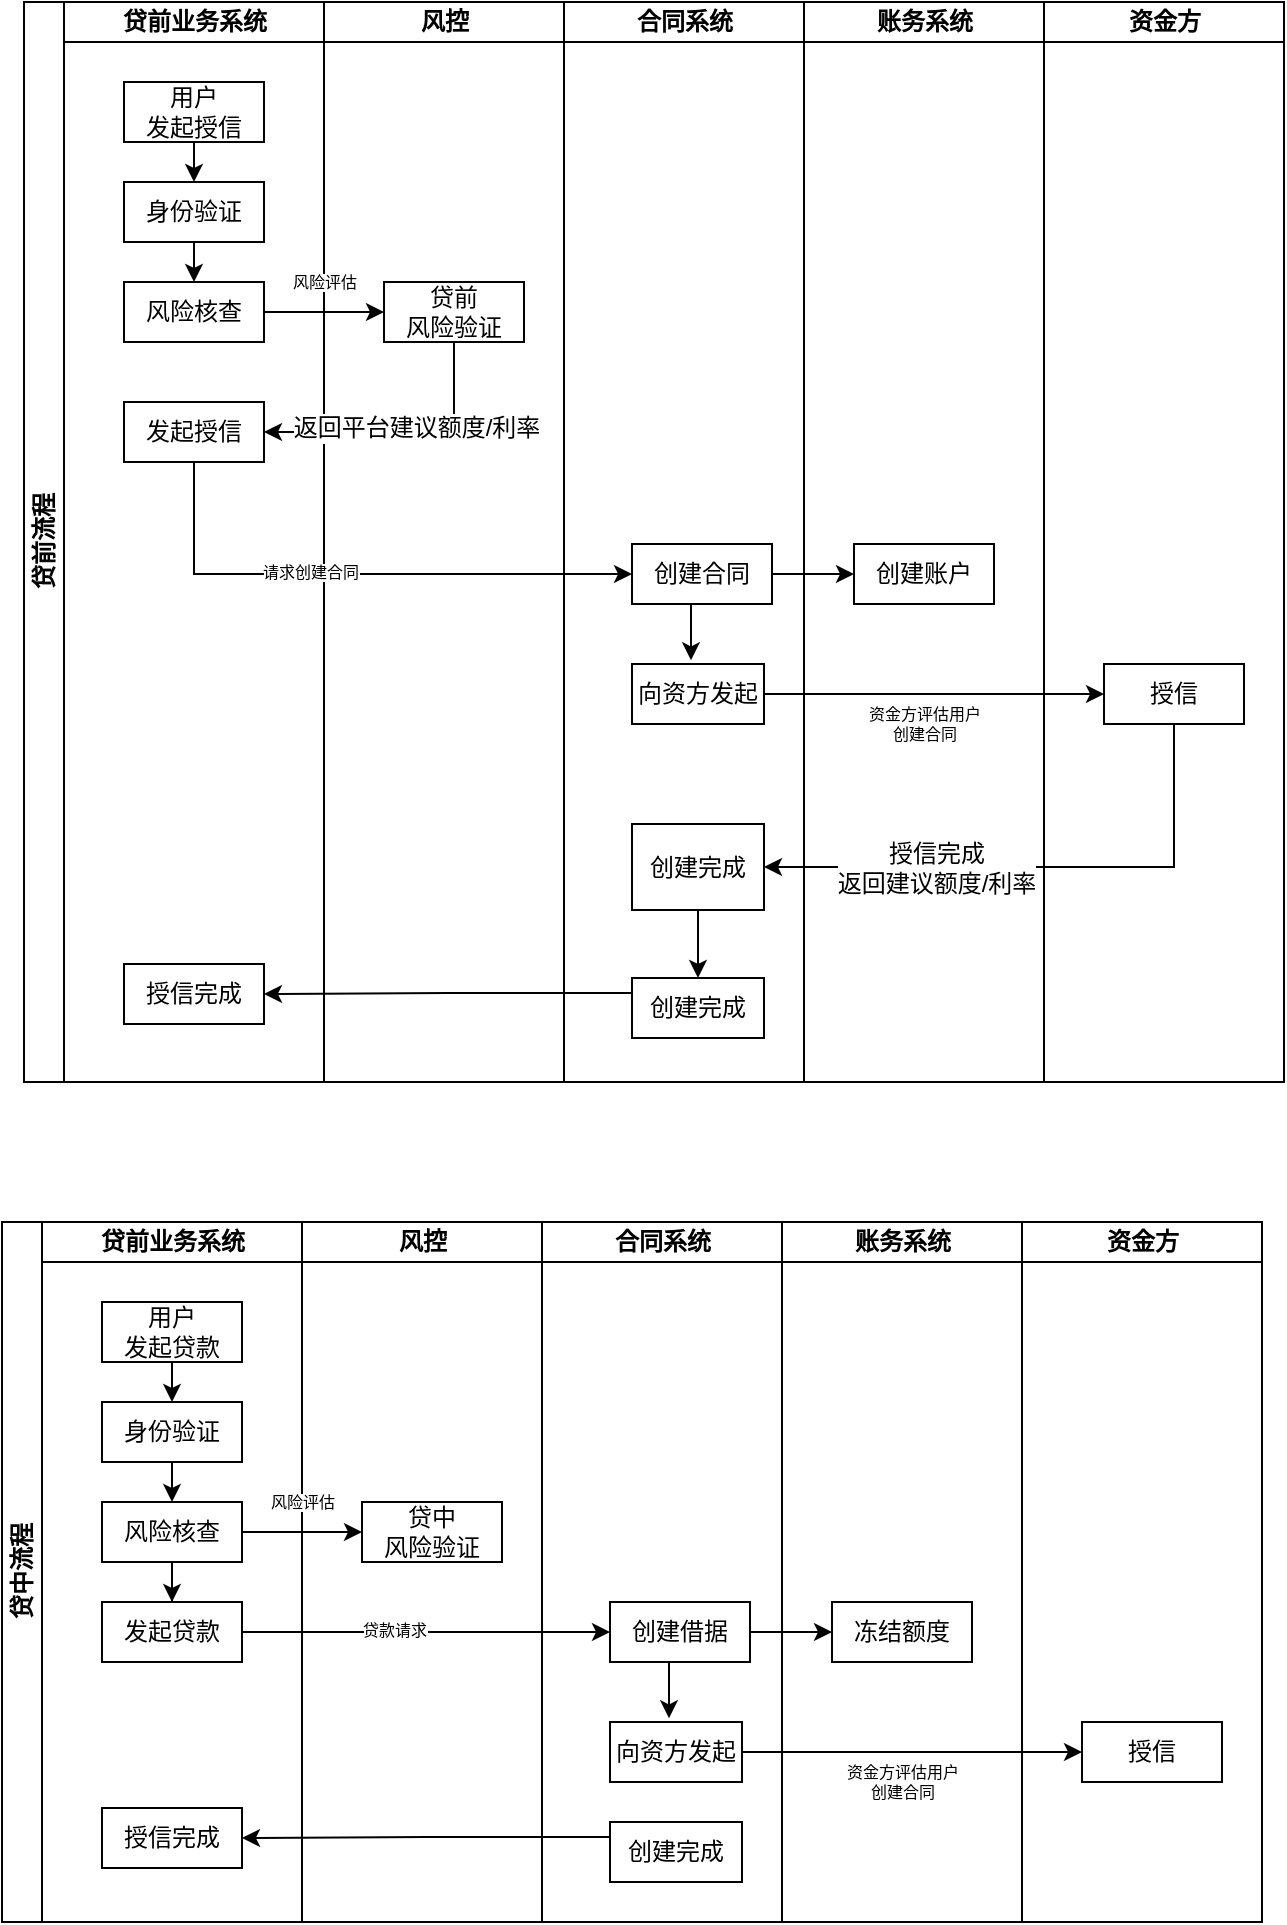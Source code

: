 <mxfile version="12.9.4" type="github">
  <diagram id="pQbSXTKy-mhwdIOJWXm_" name="第 1 页">
    <mxGraphModel dx="1422" dy="762" grid="1" gridSize="10" guides="1" tooltips="1" connect="1" arrows="1" fold="1" page="1" pageScale="1" pageWidth="827" pageHeight="1169" math="0" shadow="0">
      <root>
        <mxCell id="0" />
        <mxCell id="1" parent="0" />
        <mxCell id="wN9l5T7bKttlChdMxks--5" value="贷前流程" style="swimlane;html=1;childLayout=stackLayout;resizeParent=1;resizeParentMax=0;startSize=20;horizontal=0;horizontalStack=1;" parent="1" vertex="1">
          <mxGeometry x="110" y="10" width="630" height="540" as="geometry" />
        </mxCell>
        <mxCell id="wN9l5T7bKttlChdMxks--6" value="贷前业务系统" style="swimlane;html=1;startSize=20;" parent="wN9l5T7bKttlChdMxks--5" vertex="1">
          <mxGeometry x="20" width="130" height="540" as="geometry" />
        </mxCell>
        <mxCell id="wN9l5T7bKttlChdMxks--24" value="风险核查" style="rounded=0;whiteSpace=wrap;html=1;" parent="wN9l5T7bKttlChdMxks--6" vertex="1">
          <mxGeometry x="30" y="140" width="70" height="30" as="geometry" />
        </mxCell>
        <mxCell id="wN9l5T7bKttlChdMxks--27" style="edgeStyle=orthogonalEdgeStyle;rounded=0;orthogonalLoop=1;jettySize=auto;html=1;exitX=0.5;exitY=1;exitDx=0;exitDy=0;entryX=0.5;entryY=0;entryDx=0;entryDy=0;fontSize=8;" parent="wN9l5T7bKttlChdMxks--6" source="wN9l5T7bKttlChdMxks--14" target="wN9l5T7bKttlChdMxks--24" edge="1">
          <mxGeometry relative="1" as="geometry" />
        </mxCell>
        <mxCell id="wN9l5T7bKttlChdMxks--14" value="身份验证" style="rounded=0;whiteSpace=wrap;html=1;" parent="wN9l5T7bKttlChdMxks--6" vertex="1">
          <mxGeometry x="30" y="90" width="70" height="30" as="geometry" />
        </mxCell>
        <mxCell id="wN9l5T7bKttlChdMxks--21" style="edgeStyle=orthogonalEdgeStyle;rounded=0;orthogonalLoop=1;jettySize=auto;html=1;exitX=0.5;exitY=1;exitDx=0;exitDy=0;entryX=0.5;entryY=0;entryDx=0;entryDy=0;fontSize=8;" parent="wN9l5T7bKttlChdMxks--6" source="wN9l5T7bKttlChdMxks--11" target="wN9l5T7bKttlChdMxks--14" edge="1">
          <mxGeometry relative="1" as="geometry" />
        </mxCell>
        <mxCell id="wN9l5T7bKttlChdMxks--11" value="用户&lt;br&gt;发起授信" style="rounded=0;whiteSpace=wrap;html=1;" parent="wN9l5T7bKttlChdMxks--6" vertex="1">
          <mxGeometry x="30" y="40" width="70" height="30" as="geometry" />
        </mxCell>
        <mxCell id="NFReUXaRawRJMiUW7v5Y-27" value="授信完成" style="rounded=0;whiteSpace=wrap;html=1;" parent="wN9l5T7bKttlChdMxks--6" vertex="1">
          <mxGeometry x="30" y="481" width="70" height="30" as="geometry" />
        </mxCell>
        <mxCell id="H9sjeu-FvnLb2K0w9W8j-12" value="发起授信" style="rounded=0;whiteSpace=wrap;html=1;" vertex="1" parent="wN9l5T7bKttlChdMxks--6">
          <mxGeometry x="30" y="200" width="70" height="30" as="geometry" />
        </mxCell>
        <mxCell id="wN9l5T7bKttlChdMxks--7" value="风控" style="swimlane;html=1;startSize=20;" parent="wN9l5T7bKttlChdMxks--5" vertex="1">
          <mxGeometry x="150" width="120" height="540" as="geometry" />
        </mxCell>
        <mxCell id="wN9l5T7bKttlChdMxks--18" value="贷前&lt;br&gt;风险验证" style="rounded=0;whiteSpace=wrap;html=1;" parent="wN9l5T7bKttlChdMxks--7" vertex="1">
          <mxGeometry x="30" y="140" width="70" height="30" as="geometry" />
        </mxCell>
        <mxCell id="wN9l5T7bKttlChdMxks--8" value="合同系统" style="swimlane;html=1;startSize=20;" parent="wN9l5T7bKttlChdMxks--5" vertex="1">
          <mxGeometry x="270" width="120" height="540" as="geometry" />
        </mxCell>
        <mxCell id="NFReUXaRawRJMiUW7v5Y-26" value="创建完成" style="rounded=0;whiteSpace=wrap;html=1;" parent="wN9l5T7bKttlChdMxks--8" vertex="1">
          <mxGeometry x="34" y="488" width="66" height="30" as="geometry" />
        </mxCell>
        <mxCell id="wN9l5T7bKttlChdMxks--47" value="向资方发起" style="rounded=0;whiteSpace=wrap;html=1;" parent="wN9l5T7bKttlChdMxks--8" vertex="1">
          <mxGeometry x="34" y="331" width="66" height="30" as="geometry" />
        </mxCell>
        <mxCell id="wN9l5T7bKttlChdMxks--49" style="edgeStyle=orthogonalEdgeStyle;rounded=0;orthogonalLoop=1;jettySize=auto;html=1;exitX=0.5;exitY=1;exitDx=0;exitDy=0;entryX=0.447;entryY=-0.062;entryDx=0;entryDy=0;entryPerimeter=0;fontSize=8;" parent="wN9l5T7bKttlChdMxks--8" source="wN9l5T7bKttlChdMxks--42" target="wN9l5T7bKttlChdMxks--47" edge="1">
          <mxGeometry relative="1" as="geometry" />
        </mxCell>
        <mxCell id="wN9l5T7bKttlChdMxks--42" value="创建合同" style="rounded=0;whiteSpace=wrap;html=1;" parent="wN9l5T7bKttlChdMxks--8" vertex="1">
          <mxGeometry x="34" y="271" width="70" height="30" as="geometry" />
        </mxCell>
        <mxCell id="H9sjeu-FvnLb2K0w9W8j-9" style="edgeStyle=orthogonalEdgeStyle;rounded=0;orthogonalLoop=1;jettySize=auto;html=1;exitX=0.5;exitY=1;exitDx=0;exitDy=0;entryX=0.5;entryY=0;entryDx=0;entryDy=0;" edge="1" parent="wN9l5T7bKttlChdMxks--8" source="H9sjeu-FvnLb2K0w9W8j-1" target="NFReUXaRawRJMiUW7v5Y-26">
          <mxGeometry relative="1" as="geometry" />
        </mxCell>
        <mxCell id="H9sjeu-FvnLb2K0w9W8j-1" value="创建完成" style="rounded=0;whiteSpace=wrap;html=1;" vertex="1" parent="wN9l5T7bKttlChdMxks--8">
          <mxGeometry x="34" y="411" width="66" height="43" as="geometry" />
        </mxCell>
        <mxCell id="NFReUXaRawRJMiUW7v5Y-28" style="edgeStyle=orthogonalEdgeStyle;rounded=0;orthogonalLoop=1;jettySize=auto;html=1;exitX=0;exitY=0.25;exitDx=0;exitDy=0;entryX=1;entryY=0.5;entryDx=0;entryDy=0;fontSize=8;" parent="wN9l5T7bKttlChdMxks--5" source="NFReUXaRawRJMiUW7v5Y-26" target="NFReUXaRawRJMiUW7v5Y-27" edge="1">
          <mxGeometry relative="1" as="geometry" />
        </mxCell>
        <mxCell id="wN9l5T7bKttlChdMxks--43" style="edgeStyle=orthogonalEdgeStyle;rounded=0;orthogonalLoop=1;jettySize=auto;html=1;exitX=0.5;exitY=1;exitDx=0;exitDy=0;entryX=0;entryY=0.5;entryDx=0;entryDy=0;fontSize=8;" parent="wN9l5T7bKttlChdMxks--5" source="H9sjeu-FvnLb2K0w9W8j-12" target="wN9l5T7bKttlChdMxks--42" edge="1">
          <mxGeometry relative="1" as="geometry">
            <mxPoint x="120" y="286" as="sourcePoint" />
          </mxGeometry>
        </mxCell>
        <mxCell id="wN9l5T7bKttlChdMxks--51" value="请求创建合同" style="text;html=1;align=center;verticalAlign=middle;resizable=0;points=[];labelBackgroundColor=#ffffff;fontSize=8;" parent="wN9l5T7bKttlChdMxks--43" vertex="1" connectable="0">
          <mxGeometry x="-0.175" y="1" relative="1" as="geometry">
            <mxPoint as="offset" />
          </mxGeometry>
        </mxCell>
        <mxCell id="wN9l5T7bKttlChdMxks--46" style="edgeStyle=orthogonalEdgeStyle;rounded=0;orthogonalLoop=1;jettySize=auto;html=1;exitX=1;exitY=0.5;exitDx=0;exitDy=0;entryX=0;entryY=0.5;entryDx=0;entryDy=0;fontSize=8;" parent="wN9l5T7bKttlChdMxks--5" source="wN9l5T7bKttlChdMxks--42" target="wN9l5T7bKttlChdMxks--45" edge="1">
          <mxGeometry relative="1" as="geometry" />
        </mxCell>
        <mxCell id="wN9l5T7bKttlChdMxks--50" style="edgeStyle=orthogonalEdgeStyle;rounded=0;orthogonalLoop=1;jettySize=auto;html=1;exitX=1;exitY=0.5;exitDx=0;exitDy=0;entryX=0;entryY=0.5;entryDx=0;entryDy=0;fontSize=8;" parent="wN9l5T7bKttlChdMxks--5" source="wN9l5T7bKttlChdMxks--47" target="wN9l5T7bKttlChdMxks--48" edge="1">
          <mxGeometry relative="1" as="geometry" />
        </mxCell>
        <mxCell id="NFReUXaRawRJMiUW7v5Y-29" value="资金方评估用户&lt;br&gt;创建合同" style="text;html=1;align=center;verticalAlign=middle;resizable=0;points=[];labelBackgroundColor=#ffffff;fontSize=8;" parent="wN9l5T7bKttlChdMxks--50" vertex="1" connectable="0">
          <mxGeometry x="-0.136" y="-2" relative="1" as="geometry">
            <mxPoint x="6.21" y="13" as="offset" />
          </mxGeometry>
        </mxCell>
        <mxCell id="H9sjeu-FvnLb2K0w9W8j-10" style="edgeStyle=orthogonalEdgeStyle;rounded=0;orthogonalLoop=1;jettySize=auto;html=1;exitX=0.5;exitY=1;exitDx=0;exitDy=0;entryX=1;entryY=0.5;entryDx=0;entryDy=0;" edge="1" parent="wN9l5T7bKttlChdMxks--5" source="wN9l5T7bKttlChdMxks--48" target="H9sjeu-FvnLb2K0w9W8j-1">
          <mxGeometry relative="1" as="geometry" />
        </mxCell>
        <mxCell id="H9sjeu-FvnLb2K0w9W8j-11" value="授信完成&lt;br&gt;返回建议额度/利率" style="text;html=1;align=center;verticalAlign=middle;resizable=0;points=[];labelBackgroundColor=#ffffff;" vertex="1" connectable="0" parent="H9sjeu-FvnLb2K0w9W8j-10">
          <mxGeometry x="0.378" y="1" relative="1" as="geometry">
            <mxPoint y="-1" as="offset" />
          </mxGeometry>
        </mxCell>
        <mxCell id="wN9l5T7bKttlChdMxks--9" value="账务系统" style="swimlane;html=1;startSize=20;" parent="wN9l5T7bKttlChdMxks--5" vertex="1">
          <mxGeometry x="390" width="120" height="540" as="geometry" />
        </mxCell>
        <mxCell id="wN9l5T7bKttlChdMxks--45" value="创建账户" style="rounded=0;whiteSpace=wrap;html=1;" parent="wN9l5T7bKttlChdMxks--9" vertex="1">
          <mxGeometry x="25" y="271" width="70" height="30" as="geometry" />
        </mxCell>
        <mxCell id="wN9l5T7bKttlChdMxks--44" value="资金方" style="swimlane;html=1;startSize=20;" parent="wN9l5T7bKttlChdMxks--5" vertex="1">
          <mxGeometry x="510" width="120" height="540" as="geometry" />
        </mxCell>
        <mxCell id="wN9l5T7bKttlChdMxks--48" value="授信" style="rounded=0;whiteSpace=wrap;html=1;" parent="wN9l5T7bKttlChdMxks--44" vertex="1">
          <mxGeometry x="30" y="331" width="70" height="30" as="geometry" />
        </mxCell>
        <mxCell id="wN9l5T7bKttlChdMxks--19" style="edgeStyle=orthogonalEdgeStyle;rounded=0;orthogonalLoop=1;jettySize=auto;html=1;exitX=1;exitY=0.5;exitDx=0;exitDy=0;entryX=0;entryY=0.5;entryDx=0;entryDy=0;" parent="wN9l5T7bKttlChdMxks--5" source="wN9l5T7bKttlChdMxks--24" target="wN9l5T7bKttlChdMxks--18" edge="1">
          <mxGeometry relative="1" as="geometry" />
        </mxCell>
        <mxCell id="wN9l5T7bKttlChdMxks--20" value="风险评估" style="text;html=1;align=center;verticalAlign=middle;resizable=0;points=[];labelBackgroundColor=#ffffff;fontSize=8;" parent="wN9l5T7bKttlChdMxks--19" vertex="1" connectable="0">
          <mxGeometry x="-0.263" relative="1" as="geometry">
            <mxPoint x="7.71" y="-15" as="offset" />
          </mxGeometry>
        </mxCell>
        <mxCell id="H9sjeu-FvnLb2K0w9W8j-15" style="edgeStyle=orthogonalEdgeStyle;rounded=0;orthogonalLoop=1;jettySize=auto;html=1;exitX=0.5;exitY=1;exitDx=0;exitDy=0;entryX=1;entryY=0.5;entryDx=0;entryDy=0;" edge="1" parent="wN9l5T7bKttlChdMxks--5" source="wN9l5T7bKttlChdMxks--18" target="H9sjeu-FvnLb2K0w9W8j-12">
          <mxGeometry relative="1" as="geometry" />
        </mxCell>
        <mxCell id="H9sjeu-FvnLb2K0w9W8j-17" value="返回平台建议额度/利率" style="text;html=1;align=center;verticalAlign=middle;resizable=0;points=[];labelBackgroundColor=#ffffff;" vertex="1" connectable="0" parent="H9sjeu-FvnLb2K0w9W8j-15">
          <mxGeometry x="-0.386" y="-19" relative="1" as="geometry">
            <mxPoint as="offset" />
          </mxGeometry>
        </mxCell>
        <mxCell id="NFReUXaRawRJMiUW7v5Y-30" value="贷中流程" style="swimlane;html=1;childLayout=stackLayout;resizeParent=1;resizeParentMax=0;startSize=20;horizontal=0;horizontalStack=1;" parent="1" vertex="1">
          <mxGeometry x="99" y="620" width="630" height="350" as="geometry" />
        </mxCell>
        <mxCell id="NFReUXaRawRJMiUW7v5Y-31" value="贷前业务系统" style="swimlane;html=1;startSize=20;" parent="NFReUXaRawRJMiUW7v5Y-30" vertex="1">
          <mxGeometry x="20" width="130" height="350" as="geometry" />
        </mxCell>
        <mxCell id="NFReUXaRawRJMiUW7v5Y-32" value="授信完成" style="rounded=0;whiteSpace=wrap;html=1;" parent="NFReUXaRawRJMiUW7v5Y-31" vertex="1">
          <mxGeometry x="30" y="293" width="70" height="30" as="geometry" />
        </mxCell>
        <mxCell id="NFReUXaRawRJMiUW7v5Y-59" style="edgeStyle=orthogonalEdgeStyle;rounded=0;orthogonalLoop=1;jettySize=auto;html=1;exitX=0.5;exitY=1;exitDx=0;exitDy=0;fontSize=8;" parent="NFReUXaRawRJMiUW7v5Y-31" source="NFReUXaRawRJMiUW7v5Y-33" target="NFReUXaRawRJMiUW7v5Y-38" edge="1">
          <mxGeometry relative="1" as="geometry" />
        </mxCell>
        <mxCell id="NFReUXaRawRJMiUW7v5Y-33" value="风险核查" style="rounded=0;whiteSpace=wrap;html=1;" parent="NFReUXaRawRJMiUW7v5Y-31" vertex="1">
          <mxGeometry x="30" y="140" width="70" height="30" as="geometry" />
        </mxCell>
        <mxCell id="NFReUXaRawRJMiUW7v5Y-34" style="edgeStyle=orthogonalEdgeStyle;rounded=0;orthogonalLoop=1;jettySize=auto;html=1;exitX=0.5;exitY=1;exitDx=0;exitDy=0;entryX=0.5;entryY=0;entryDx=0;entryDy=0;fontSize=8;" parent="NFReUXaRawRJMiUW7v5Y-31" source="NFReUXaRawRJMiUW7v5Y-35" target="NFReUXaRawRJMiUW7v5Y-33" edge="1">
          <mxGeometry relative="1" as="geometry" />
        </mxCell>
        <mxCell id="NFReUXaRawRJMiUW7v5Y-35" value="身份验证" style="rounded=0;whiteSpace=wrap;html=1;" parent="NFReUXaRawRJMiUW7v5Y-31" vertex="1">
          <mxGeometry x="30" y="90" width="70" height="30" as="geometry" />
        </mxCell>
        <mxCell id="NFReUXaRawRJMiUW7v5Y-36" style="edgeStyle=orthogonalEdgeStyle;rounded=0;orthogonalLoop=1;jettySize=auto;html=1;exitX=0.5;exitY=1;exitDx=0;exitDy=0;entryX=0.5;entryY=0;entryDx=0;entryDy=0;fontSize=8;" parent="NFReUXaRawRJMiUW7v5Y-31" source="NFReUXaRawRJMiUW7v5Y-37" target="NFReUXaRawRJMiUW7v5Y-35" edge="1">
          <mxGeometry relative="1" as="geometry" />
        </mxCell>
        <mxCell id="NFReUXaRawRJMiUW7v5Y-37" value="用户&lt;br&gt;发起贷款" style="rounded=0;whiteSpace=wrap;html=1;" parent="NFReUXaRawRJMiUW7v5Y-31" vertex="1">
          <mxGeometry x="30" y="40" width="70" height="30" as="geometry" />
        </mxCell>
        <mxCell id="NFReUXaRawRJMiUW7v5Y-38" value="发起贷款" style="rounded=0;whiteSpace=wrap;html=1;" parent="NFReUXaRawRJMiUW7v5Y-31" vertex="1">
          <mxGeometry x="30" y="190" width="70" height="30" as="geometry" />
        </mxCell>
        <mxCell id="NFReUXaRawRJMiUW7v5Y-39" value="风控" style="swimlane;html=1;startSize=20;" parent="NFReUXaRawRJMiUW7v5Y-30" vertex="1">
          <mxGeometry x="150" width="120" height="350" as="geometry" />
        </mxCell>
        <mxCell id="NFReUXaRawRJMiUW7v5Y-40" value="贷中&lt;br&gt;风险验证" style="rounded=0;whiteSpace=wrap;html=1;" parent="NFReUXaRawRJMiUW7v5Y-39" vertex="1">
          <mxGeometry x="30" y="140" width="70" height="30" as="geometry" />
        </mxCell>
        <mxCell id="NFReUXaRawRJMiUW7v5Y-41" value="合同系统" style="swimlane;html=1;startSize=20;" parent="NFReUXaRawRJMiUW7v5Y-30" vertex="1">
          <mxGeometry x="270" width="120" height="350" as="geometry" />
        </mxCell>
        <mxCell id="NFReUXaRawRJMiUW7v5Y-42" value="创建完成" style="rounded=0;whiteSpace=wrap;html=1;" parent="NFReUXaRawRJMiUW7v5Y-41" vertex="1">
          <mxGeometry x="34" y="300" width="66" height="30" as="geometry" />
        </mxCell>
        <mxCell id="NFReUXaRawRJMiUW7v5Y-43" value="向资方发起" style="rounded=0;whiteSpace=wrap;html=1;" parent="NFReUXaRawRJMiUW7v5Y-41" vertex="1">
          <mxGeometry x="34" y="250" width="66" height="30" as="geometry" />
        </mxCell>
        <mxCell id="NFReUXaRawRJMiUW7v5Y-44" style="edgeStyle=orthogonalEdgeStyle;rounded=0;orthogonalLoop=1;jettySize=auto;html=1;exitX=0.5;exitY=1;exitDx=0;exitDy=0;entryX=0.447;entryY=-0.062;entryDx=0;entryDy=0;entryPerimeter=0;fontSize=8;" parent="NFReUXaRawRJMiUW7v5Y-41" source="NFReUXaRawRJMiUW7v5Y-45" target="NFReUXaRawRJMiUW7v5Y-43" edge="1">
          <mxGeometry relative="1" as="geometry" />
        </mxCell>
        <mxCell id="NFReUXaRawRJMiUW7v5Y-45" value="创建借据" style="rounded=0;whiteSpace=wrap;html=1;" parent="NFReUXaRawRJMiUW7v5Y-41" vertex="1">
          <mxGeometry x="34" y="190" width="70" height="30" as="geometry" />
        </mxCell>
        <mxCell id="NFReUXaRawRJMiUW7v5Y-46" value="账务系统" style="swimlane;html=1;startSize=20;" parent="NFReUXaRawRJMiUW7v5Y-30" vertex="1">
          <mxGeometry x="390" width="120" height="350" as="geometry" />
        </mxCell>
        <mxCell id="NFReUXaRawRJMiUW7v5Y-47" value="冻结额度" style="rounded=0;whiteSpace=wrap;html=1;" parent="NFReUXaRawRJMiUW7v5Y-46" vertex="1">
          <mxGeometry x="25" y="190" width="70" height="30" as="geometry" />
        </mxCell>
        <mxCell id="NFReUXaRawRJMiUW7v5Y-48" value="资金方" style="swimlane;html=1;startSize=20;" parent="NFReUXaRawRJMiUW7v5Y-30" vertex="1">
          <mxGeometry x="510" width="120" height="350" as="geometry" />
        </mxCell>
        <mxCell id="NFReUXaRawRJMiUW7v5Y-49" value="授信" style="rounded=0;whiteSpace=wrap;html=1;" parent="NFReUXaRawRJMiUW7v5Y-48" vertex="1">
          <mxGeometry x="30" y="250" width="70" height="30" as="geometry" />
        </mxCell>
        <mxCell id="NFReUXaRawRJMiUW7v5Y-50" style="edgeStyle=orthogonalEdgeStyle;rounded=0;orthogonalLoop=1;jettySize=auto;html=1;exitX=1;exitY=0.5;exitDx=0;exitDy=0;entryX=0;entryY=0.5;entryDx=0;entryDy=0;" parent="NFReUXaRawRJMiUW7v5Y-30" source="NFReUXaRawRJMiUW7v5Y-33" target="NFReUXaRawRJMiUW7v5Y-40" edge="1">
          <mxGeometry relative="1" as="geometry" />
        </mxCell>
        <mxCell id="NFReUXaRawRJMiUW7v5Y-51" value="风险评估" style="text;html=1;align=center;verticalAlign=middle;resizable=0;points=[];labelBackgroundColor=#ffffff;fontSize=8;" parent="NFReUXaRawRJMiUW7v5Y-50" vertex="1" connectable="0">
          <mxGeometry x="-0.263" relative="1" as="geometry">
            <mxPoint x="7.71" y="-15" as="offset" />
          </mxGeometry>
        </mxCell>
        <mxCell id="NFReUXaRawRJMiUW7v5Y-52" style="edgeStyle=orthogonalEdgeStyle;rounded=0;orthogonalLoop=1;jettySize=auto;html=1;exitX=1;exitY=0.5;exitDx=0;exitDy=0;entryX=0;entryY=0.5;entryDx=0;entryDy=0;fontSize=8;" parent="NFReUXaRawRJMiUW7v5Y-30" source="NFReUXaRawRJMiUW7v5Y-38" target="NFReUXaRawRJMiUW7v5Y-45" edge="1">
          <mxGeometry relative="1" as="geometry" />
        </mxCell>
        <mxCell id="NFReUXaRawRJMiUW7v5Y-53" value="贷款请求" style="text;html=1;align=center;verticalAlign=middle;resizable=0;points=[];labelBackgroundColor=#ffffff;fontSize=8;" parent="NFReUXaRawRJMiUW7v5Y-52" vertex="1" connectable="0">
          <mxGeometry x="-0.175" y="1" relative="1" as="geometry">
            <mxPoint as="offset" />
          </mxGeometry>
        </mxCell>
        <mxCell id="NFReUXaRawRJMiUW7v5Y-54" style="edgeStyle=orthogonalEdgeStyle;rounded=0;orthogonalLoop=1;jettySize=auto;html=1;exitX=1;exitY=0.5;exitDx=0;exitDy=0;entryX=0;entryY=0.5;entryDx=0;entryDy=0;fontSize=8;" parent="NFReUXaRawRJMiUW7v5Y-30" source="NFReUXaRawRJMiUW7v5Y-45" target="NFReUXaRawRJMiUW7v5Y-47" edge="1">
          <mxGeometry relative="1" as="geometry" />
        </mxCell>
        <mxCell id="NFReUXaRawRJMiUW7v5Y-55" style="edgeStyle=orthogonalEdgeStyle;rounded=0;orthogonalLoop=1;jettySize=auto;html=1;exitX=1;exitY=0.5;exitDx=0;exitDy=0;entryX=0;entryY=0.5;entryDx=0;entryDy=0;fontSize=8;" parent="NFReUXaRawRJMiUW7v5Y-30" source="NFReUXaRawRJMiUW7v5Y-43" target="NFReUXaRawRJMiUW7v5Y-49" edge="1">
          <mxGeometry relative="1" as="geometry" />
        </mxCell>
        <mxCell id="NFReUXaRawRJMiUW7v5Y-56" value="资金方评估用户&lt;br&gt;创建合同" style="text;html=1;align=center;verticalAlign=middle;resizable=0;points=[];labelBackgroundColor=#ffffff;fontSize=8;" parent="NFReUXaRawRJMiUW7v5Y-55" vertex="1" connectable="0">
          <mxGeometry x="-0.136" y="-2" relative="1" as="geometry">
            <mxPoint x="6.21" y="13" as="offset" />
          </mxGeometry>
        </mxCell>
        <mxCell id="NFReUXaRawRJMiUW7v5Y-57" style="edgeStyle=orthogonalEdgeStyle;rounded=0;orthogonalLoop=1;jettySize=auto;html=1;exitX=0;exitY=0.25;exitDx=0;exitDy=0;entryX=1;entryY=0.5;entryDx=0;entryDy=0;fontSize=8;" parent="NFReUXaRawRJMiUW7v5Y-30" source="NFReUXaRawRJMiUW7v5Y-42" target="NFReUXaRawRJMiUW7v5Y-32" edge="1">
          <mxGeometry relative="1" as="geometry" />
        </mxCell>
      </root>
    </mxGraphModel>
  </diagram>
</mxfile>
